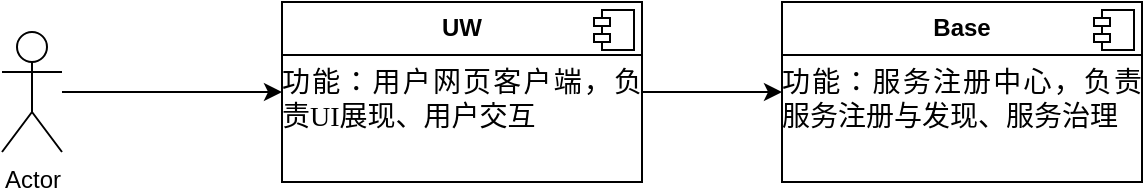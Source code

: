 <mxfile version="24.7.16">
  <diagram id="Ht1M8jgEwFfnCIfOTk4-" name="Page-1">
    <mxGraphModel dx="1426" dy="798" grid="1" gridSize="10" guides="1" tooltips="1" connect="1" arrows="1" fold="1" page="1" pageScale="1" pageWidth="1169" pageHeight="827" math="0" shadow="0">
      <root>
        <mxCell id="0" />
        <mxCell id="1" parent="0" />
        <mxCell id="tLU6vOamgJZOyBqF00xu-16" style="edgeStyle=orthogonalEdgeStyle;rounded=0;orthogonalLoop=1;jettySize=auto;html=1;exitX=1;exitY=0.5;exitDx=0;exitDy=0;entryX=0;entryY=0.5;entryDx=0;entryDy=0;" edge="1" parent="1" source="tLU6vOamgJZOyBqF00xu-10" target="tLU6vOamgJZOyBqF00xu-14">
          <mxGeometry relative="1" as="geometry" />
        </mxCell>
        <mxCell id="tLU6vOamgJZOyBqF00xu-10" value="&lt;p style=&quot;margin:0px;margin-top:6px;text-align:center;&quot;&gt;&lt;b&gt;UW&lt;/b&gt;&lt;/p&gt;&lt;hr size=&quot;1&quot; style=&quot;border-style:solid;&quot;&gt;&lt;p style=&quot;margin: 0pt 0pt 0.0pt; text-align: justify; font-family: 等线; font-size: 10.5pt;&quot; class=&quot;MsoNormal&quot;&gt;&lt;span style=&quot;font-family: 微软雅黑; font-size: 10.5pt;&quot;&gt;功能：用户网页客户端&lt;/span&gt;&lt;span style=&quot;font-family: 微软雅黑; font-size: 10.5pt;&quot;&gt;，&lt;/span&gt;&lt;span style=&quot;font-family: 微软雅黑; font-size: 10.5pt;&quot;&gt;&lt;font face=&quot;微软雅黑&quot;&gt;负责&lt;/font&gt;&lt;font face=&quot;微软雅黑&quot;&gt;UI展现、用户交互&lt;/font&gt;&lt;/span&gt;&lt;/p&gt;" style="align=left;overflow=fill;html=1;dropTarget=0;whiteSpace=wrap;" vertex="1" parent="1">
          <mxGeometry x="180" y="75" width="180" height="90" as="geometry" />
        </mxCell>
        <mxCell id="tLU6vOamgJZOyBqF00xu-11" value="" style="shape=component;jettyWidth=8;jettyHeight=4;" vertex="1" parent="tLU6vOamgJZOyBqF00xu-10">
          <mxGeometry x="1" width="20" height="20" relative="1" as="geometry">
            <mxPoint x="-24" y="4" as="offset" />
          </mxGeometry>
        </mxCell>
        <mxCell id="tLU6vOamgJZOyBqF00xu-13" style="edgeStyle=orthogonalEdgeStyle;rounded=0;orthogonalLoop=1;jettySize=auto;html=1;entryX=0;entryY=0.5;entryDx=0;entryDy=0;" edge="1" parent="1" source="tLU6vOamgJZOyBqF00xu-12" target="tLU6vOamgJZOyBqF00xu-10">
          <mxGeometry relative="1" as="geometry" />
        </mxCell>
        <mxCell id="tLU6vOamgJZOyBqF00xu-12" value="Actor" style="shape=umlActor;verticalLabelPosition=bottom;verticalAlign=top;html=1;" vertex="1" parent="1">
          <mxGeometry x="40" y="90" width="30" height="60" as="geometry" />
        </mxCell>
        <mxCell id="tLU6vOamgJZOyBqF00xu-14" value="&lt;p style=&quot;margin:0px;margin-top:6px;text-align:center;&quot;&gt;&lt;b&gt;Base&lt;/b&gt;&lt;/p&gt;&lt;hr size=&quot;1&quot; style=&quot;border-style:solid;&quot;&gt;&lt;p style=&quot;margin: 0pt 0pt 0.0pt; text-align: justify; font-family: 等线; font-size: 10.5pt;&quot; class=&quot;MsoNormal&quot;&gt;&lt;span style=&quot;font-family: 微软雅黑; font-size: 10.5pt;&quot;&gt;功能：&lt;/span&gt;&lt;span style=&quot;font-family: 微软雅黑; font-size: 10.5pt; background-color: initial;&quot;&gt;服务注册中心，负责服务注册与发现、服务治理&lt;/span&gt;&lt;/p&gt;" style="align=left;overflow=fill;html=1;dropTarget=0;whiteSpace=wrap;" vertex="1" parent="1">
          <mxGeometry x="430" y="75" width="180" height="90" as="geometry" />
        </mxCell>
        <mxCell id="tLU6vOamgJZOyBqF00xu-15" value="" style="shape=component;jettyWidth=8;jettyHeight=4;" vertex="1" parent="tLU6vOamgJZOyBqF00xu-14">
          <mxGeometry x="1" width="20" height="20" relative="1" as="geometry">
            <mxPoint x="-24" y="4" as="offset" />
          </mxGeometry>
        </mxCell>
      </root>
    </mxGraphModel>
  </diagram>
</mxfile>

